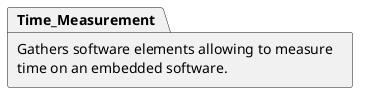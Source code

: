 @startuml

package Time_Measurement [
  Gathers software elements allowing to measure
  time on an embedded software.
]

@enduml
